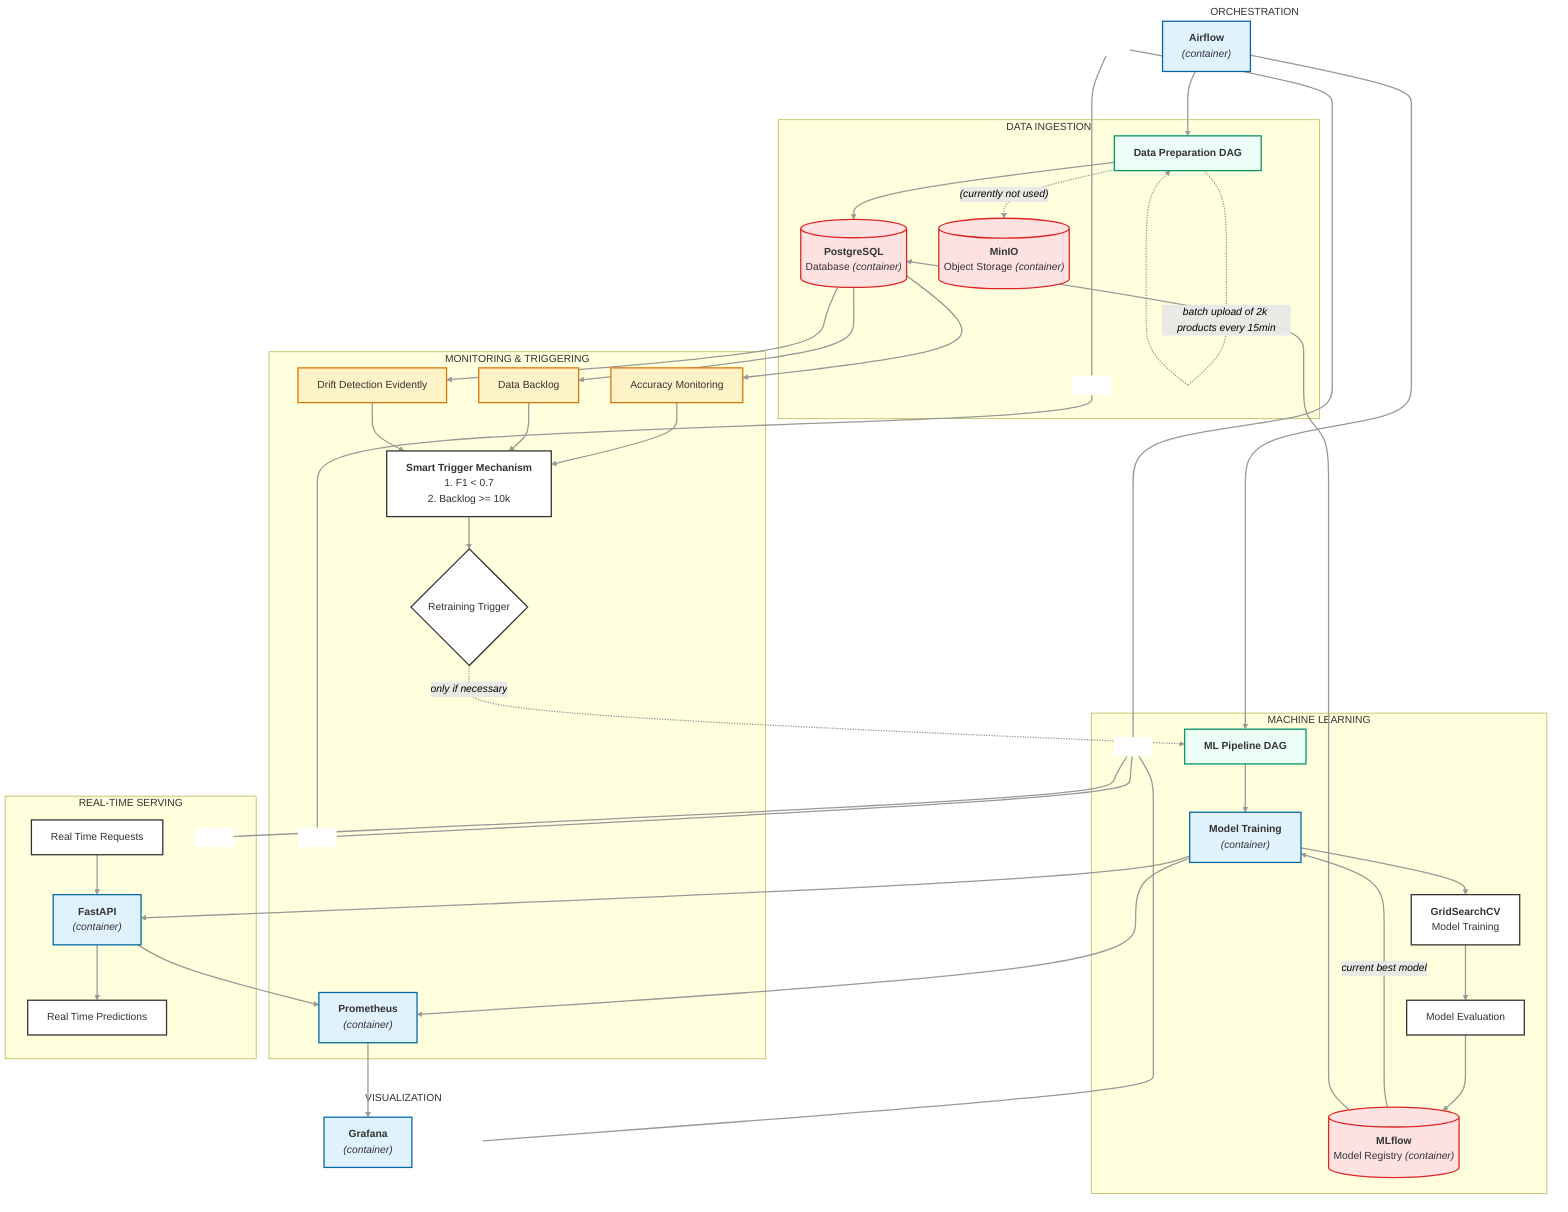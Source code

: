 graph TD


        %% ORCHESTRATION [O]
        
        subgraph Orchestration ["ORCHESTRATION"]

            %% O NODE

            Airflow["<b>Airflow</b>
            <em>(container)</em>"]
            
            SpacerO[ ]:::hidden
        end




        %% DATA INGESTION [DI]
        subgraph DataIngestion ["DATA INGESTION"]

            
            %% DI NODES
            
            DataDAG["<b>Data Preparation DAG</b>"]
            
            PostgreSQL[("<b>PostgreSQL</b>
            Database <em>(container)</em>")]
            
            MinIO[("<b>MinIO</b>
            Object Storage <em>(container)</em>")]

            SpacerDI[ ]:::hidden
            

            %% DI EDGES 
            DataDAG -. "<em>batch upload of 2k products every 15min</em>" .-> DataDAG
            DataDAG --> PostgreSQL
            DataDAG -. "<em>(currently not used)</em>" .-> MinIO
            Airflow --> DataDAG
        end
        


        %% MONITORING & TRIGGERING [MaT]

        subgraph MonitoringTriggering ["MONITORING & TRIGGERING"]

            %% MaT NODES

            Prometheus["<b>Prometheus</b>
            <em>(container)</em>"]

            Accuracy["Accuracy Monitoring"]

            DataBacklog["Data Backlog"]

            DriftDetection["Drift Detection Evidently"]

            SmartTrigger["<b>Smart Trigger Mechanism</b>
            1. F1 < 0.7
            2. Backlog >= 10k"]
            
            RetrainTrigger{"Retraining Trigger"}

            SpacerMaT[ ]:::hidden


            %% MaT EDGES

            PostgreSQL --> Accuracy & DataBacklog

            PostgreSQL --> DriftDetection
            Accuracy --> SmartTrigger
            DataBacklog --> SmartTrigger
            DriftDetection --> SmartTrigger
            SmartTrigger --> RetrainTrigger
        end


        %% MACHINE LEARNING [ML]

        subgraph MachineLearning ["MACHINE LEARNING"]

            %% ML NODES

            MLDAG["<b>ML Pipeline DAG</b>"]


            MLContainer["<b>Model Training</b>
            <em>(container)</em>"]
            
            Training["<b>GridSearchCV</b>
            Model Training"]
            
            Evaluation["Model Evaluation"]
            
            MLflow[("<b>MLflow</b>
            Model Registry <em>(container)</em>")]

            SpacerML[ ]:::hidden
            

            %% ML EDGES

            Airflow --> MLDAG
            MLDAG --> MLContainer
            MLContainer --> Prometheus & Training
            Training --> Evaluation
            Evaluation --> MLflow
            MLflow -- "<em>current best model</em>" --> MLContainer
            MLflow --> PostgreSQL
        end


        %% REAL-TIME SERVING [RTS]
        subgraph RealTimeServing ["REAL-TIME SERVING"]

            %% RTS NODES

            FastAPI["<b>FastAPI</b>
            <em>(container)</em>"]

            RealTimeRequests["Real Time Requests"]
            
            RealTimePredictions["Real Time Predictions"]

            SpacerRTS[ ]:::hidden
            

            %% RTS EDGES
            FastAPI --> Prometheus
            RealTimeRequests --> FastAPI
            FastAPI --> RealTimePredictions
            MLContainer --> FastAPI
        end


        %% Visualization [V]
        subgraph Visualization ["VISUALIZATION"]
            
            %% V NODES

            Grafana["<b>Grafana</b>
            <em>(container)</em>"]

            SpacerV[ ]:::hidden
            

            %% V EDGE
            Prometheus --> Grafana
        end

        %% LAYOUT: LOCK FLOWCHART
        SpacerO ~~~ SpacerDI & SpacerML
        SpacerDI ~~~ SpacerMaT
        SpacerML ~~~ SpacerMaT
        SpacerML ~~~ SpacerRTS
        SpacerML ~~~ SpacerV

        %% LAYOUT: EDGES BETWEEN COMPONENTS
        RetrainTrigger -. "<em>only if necessary</em>" .-> MLDAG


        %% STYLING

        %% Apply default styles to ALL nodes
        classDef default fill:#FFF,stroke:#333,stroke-width:2px;

        %% Apply default styles to ALL edges
        linkStyle default stroke:#999,stroke-width:2px,color:black;

        class Orchestration,Visualization invisibleSubgraph
        class MLContainer,FastAPI,Airflow,Prometheus,Grafana container
        class PostgreSQL,MinIO,MLflow storage
        class DataDAG,MLDAG service
        class Accuracy,DataBacklog,DriftDetection monitoring
        class SpacerO,SpacerDI,SpacerMaT,SpacerML,SpacerRTS,SpacerV spacer

        classDef invisibleSubgraph fill:transparent,stroke:none,stroke-width:0px;
        classDef container fill:#E0F2FE,stroke:#0369A1,stroke-width:2px
        classDef storage fill:#FEE2E2,stroke:#DC2626,stroke-width:2px
        classDef service fill:#ECFDF5,stroke:#059669,stroke-width:2px
        classDef monitoring fill:#FEF3C7,stroke:#D97706,stroke-width:2px
        classDef spacer fill:#FFF,stroke:#FFF,stroke-width:0px